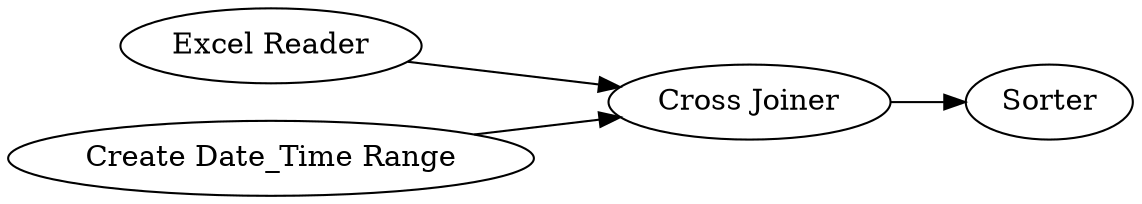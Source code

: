 digraph {
	2 -> 3
	3 -> 4
	1 -> 3
	1 [label="Create Date_Time Range"]
	4 [label=Sorter]
	3 [label="Cross Joiner"]
	2 [label="Excel Reader"]
	rankdir=LR
}
